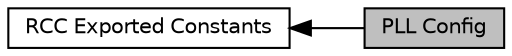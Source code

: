 digraph "PLL Config"
{
  edge [fontname="Helvetica",fontsize="10",labelfontname="Helvetica",labelfontsize="10"];
  node [fontname="Helvetica",fontsize="10",shape=box];
  rankdir=LR;
  Node2 [label="RCC Exported Constants",height=0.2,width=0.4,color="black", fillcolor="white", style="filled",URL="$group__RCC__Exported__Constants.html",tooltip=" "];
  Node1 [label="PLL Config",height=0.2,width=0.4,color="black", fillcolor="grey75", style="filled", fontcolor="black",tooltip=" "];
  Node2->Node1 [shape=plaintext, dir="back", style="solid"];
}
